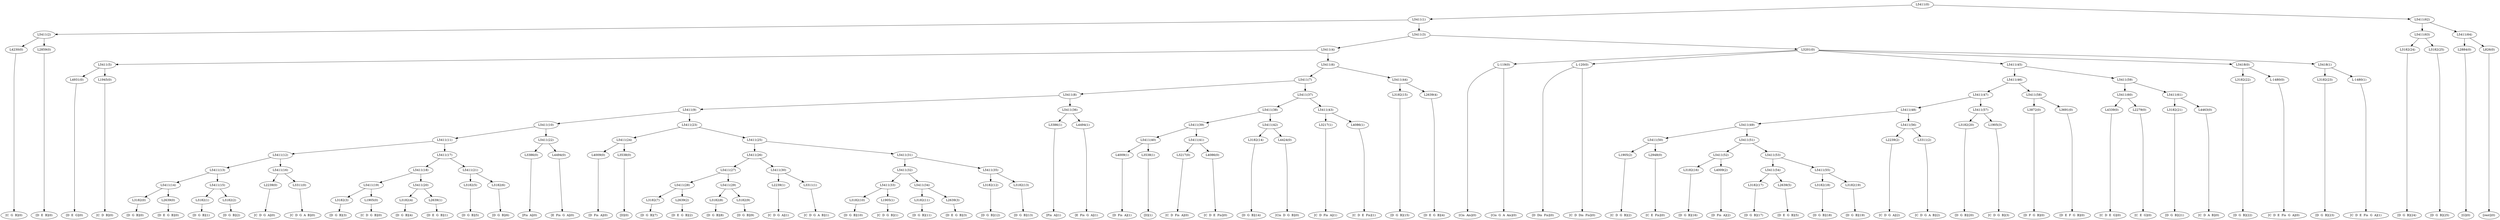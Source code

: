 digraph sample{
"L4230(0)"->"[C  G  B](0)"
"L2859(0)"->"[D  E  B](0)"
"L5411(2)"->"L4230(0)"
"L5411(2)"->"L2859(0)"
"L4931(0)"->"[D  E  G](0)"
"L1945(0)"->"[C  D  B](0)"
"L5411(5)"->"L4931(0)"
"L5411(5)"->"L1945(0)"
"L3182(0)"->"[D  G  B](0)"
"L2639(0)"->"[D  E  G  B](0)"
"L5411(14)"->"L3182(0)"
"L5411(14)"->"L2639(0)"
"L3182(1)"->"[D  G  B](1)"
"L3182(2)"->"[D  G  B](2)"
"L5411(15)"->"L3182(1)"
"L5411(15)"->"L3182(2)"
"L5411(13)"->"L5411(14)"
"L5411(13)"->"L5411(15)"
"L2239(0)"->"[C  D  G  A](0)"
"L3311(0)"->"[C  D  G  A  B](0)"
"L5411(16)"->"L2239(0)"
"L5411(16)"->"L3311(0)"
"L5411(12)"->"L5411(13)"
"L5411(12)"->"L5411(16)"
"L3182(3)"->"[D  G  B](3)"
"L1905(0)"->"[C  D  G  B](0)"
"L5411(19)"->"L3182(3)"
"L5411(19)"->"L1905(0)"
"L3182(4)"->"[D  G  B](4)"
"L2639(1)"->"[D  E  G  B](1)"
"L5411(20)"->"L3182(4)"
"L5411(20)"->"L2639(1)"
"L5411(18)"->"L5411(19)"
"L5411(18)"->"L5411(20)"
"L3182(5)"->"[D  G  B](5)"
"L3182(6)"->"[D  G  B](6)"
"L5411(21)"->"L3182(5)"
"L5411(21)"->"L3182(6)"
"L5411(17)"->"L5411(18)"
"L5411(17)"->"L5411(21)"
"L5411(11)"->"L5411(12)"
"L5411(11)"->"L5411(17)"
"L3386(0)"->"[Fis  A](0)"
"L4494(0)"->"[E  Fis  G  A](0)"
"L5411(22)"->"L3386(0)"
"L5411(22)"->"L4494(0)"
"L5411(10)"->"L5411(11)"
"L5411(10)"->"L5411(22)"
"L4009(0)"->"[D  Fis  A](0)"
"L3538(0)"->"[D](0)"
"L5411(24)"->"L4009(0)"
"L5411(24)"->"L3538(0)"
"L3182(7)"->"[D  G  B](7)"
"L2639(2)"->"[D  E  G  B](2)"
"L5411(28)"->"L3182(7)"
"L5411(28)"->"L2639(2)"
"L3182(8)"->"[D  G  B](8)"
"L3182(9)"->"[D  G  B](9)"
"L5411(29)"->"L3182(8)"
"L5411(29)"->"L3182(9)"
"L5411(27)"->"L5411(28)"
"L5411(27)"->"L5411(29)"
"L2239(1)"->"[C  D  G  A](1)"
"L3311(1)"->"[C  D  G  A  B](1)"
"L5411(30)"->"L2239(1)"
"L5411(30)"->"L3311(1)"
"L5411(26)"->"L5411(27)"
"L5411(26)"->"L5411(30)"
"L3182(10)"->"[D  G  B](10)"
"L1905(1)"->"[C  D  G  B](1)"
"L5411(33)"->"L3182(10)"
"L5411(33)"->"L1905(1)"
"L3182(11)"->"[D  G  B](11)"
"L2639(3)"->"[D  E  G  B](3)"
"L5411(34)"->"L3182(11)"
"L5411(34)"->"L2639(3)"
"L5411(32)"->"L5411(33)"
"L5411(32)"->"L5411(34)"
"L3182(12)"->"[D  G  B](12)"
"L3182(13)"->"[D  G  B](13)"
"L5411(35)"->"L3182(12)"
"L5411(35)"->"L3182(13)"
"L5411(31)"->"L5411(32)"
"L5411(31)"->"L5411(35)"
"L5411(25)"->"L5411(26)"
"L5411(25)"->"L5411(31)"
"L5411(23)"->"L5411(24)"
"L5411(23)"->"L5411(25)"
"L5411(9)"->"L5411(10)"
"L5411(9)"->"L5411(23)"
"L3386(1)"->"[Fis  A](1)"
"L4494(1)"->"[E  Fis  G  A](1)"
"L5411(36)"->"L3386(1)"
"L5411(36)"->"L4494(1)"
"L5411(8)"->"L5411(9)"
"L5411(8)"->"L5411(36)"
"L4009(1)"->"[D  Fis  A](1)"
"L3538(1)"->"[D](1)"
"L5411(40)"->"L4009(1)"
"L5411(40)"->"L3538(1)"
"L3217(0)"->"[C  D  Fis  A](0)"
"L4086(0)"->"[C  D  E  Fis](0)"
"L5411(41)"->"L3217(0)"
"L5411(41)"->"L4086(0)"
"L5411(39)"->"L5411(40)"
"L5411(39)"->"L5411(41)"
"L3182(14)"->"[D  G  B](14)"
"L4424(0)"->"[Cis  D  G  B](0)"
"L5411(42)"->"L3182(14)"
"L5411(42)"->"L4424(0)"
"L5411(38)"->"L5411(39)"
"L5411(38)"->"L5411(42)"
"L3217(1)"->"[C  D  Fis  A](1)"
"L4086(1)"->"[C  D  E  Fis](1)"
"L5411(43)"->"L3217(1)"
"L5411(43)"->"L4086(1)"
"L5411(37)"->"L5411(38)"
"L5411(37)"->"L5411(43)"
"L5411(7)"->"L5411(8)"
"L5411(7)"->"L5411(37)"
"L3182(15)"->"[D  G  B](15)"
"L2639(4)"->"[D  E  G  B](4)"
"L5411(44)"->"L3182(15)"
"L5411(44)"->"L2639(4)"
"L5411(6)"->"L5411(7)"
"L5411(6)"->"L5411(44)"
"L5411(4)"->"L5411(5)"
"L5411(4)"->"L5411(6)"
"L-119(0)"->"[Cis  Ais](0)"
"L-119(0)"->"[Cis  G  A  Ais](0)"
"L-120(0)"->"[D  Dis  Fis](0)"
"L-120(0)"->"[C  D  Dis  Fis](0)"
"L1905(2)"->"[C  D  G  B](2)"
"L2948(0)"->"[C  E  Fis](0)"
"L5411(50)"->"L1905(2)"
"L5411(50)"->"L2948(0)"
"L3182(16)"->"[D  G  B](16)"
"L4009(2)"->"[D  Fis  A](2)"
"L5411(52)"->"L3182(16)"
"L5411(52)"->"L4009(2)"
"L3182(17)"->"[D  G  B](17)"
"L2639(5)"->"[D  E  G  B](5)"
"L5411(54)"->"L3182(17)"
"L5411(54)"->"L2639(5)"
"L3182(18)"->"[D  G  B](18)"
"L3182(19)"->"[D  G  B](19)"
"L5411(55)"->"L3182(18)"
"L5411(55)"->"L3182(19)"
"L5411(53)"->"L5411(54)"
"L5411(53)"->"L5411(55)"
"L5411(51)"->"L5411(52)"
"L5411(51)"->"L5411(53)"
"L5411(49)"->"L5411(50)"
"L5411(49)"->"L5411(51)"
"L2239(2)"->"[C  D  G  A](2)"
"L3311(2)"->"[C  D  G  A  B](2)"
"L5411(56)"->"L2239(2)"
"L5411(56)"->"L3311(2)"
"L5411(48)"->"L5411(49)"
"L5411(48)"->"L5411(56)"
"L3182(20)"->"[D  G  B](20)"
"L1905(3)"->"[C  D  G  B](3)"
"L5411(57)"->"L3182(20)"
"L5411(57)"->"L1905(3)"
"L5411(47)"->"L5411(48)"
"L5411(47)"->"L5411(57)"
"L3872(0)"->"[D  F  G  B](0)"
"L3691(0)"->"[D  E  F  G  B](0)"
"L5411(58)"->"L3872(0)"
"L5411(58)"->"L3691(0)"
"L5411(46)"->"L5411(47)"
"L5411(46)"->"L5411(58)"
"L4339(0)"->"[C  D  E  G](0)"
"L2279(0)"->"[C  E  G](0)"
"L5411(60)"->"L4339(0)"
"L5411(60)"->"L2279(0)"
"L3182(21)"->"[D  G  B](21)"
"L4463(0)"->"[C  D  A  B](0)"
"L5411(61)"->"L3182(21)"
"L5411(61)"->"L4463(0)"
"L5411(59)"->"L5411(60)"
"L5411(59)"->"L5411(61)"
"L5411(45)"->"L5411(46)"
"L5411(45)"->"L5411(59)"
"L3182(22)"->"[D  G  B](22)"
"L-1480(0)"->"[C  D  E  Fis  G  A](0)"
"L5418(0)"->"L3182(22)"
"L5418(0)"->"L-1480(0)"
"L3182(23)"->"[D  G  B](23)"
"L-1480(1)"->"[C  D  E  Fis  G  A](1)"
"L5418(1)"->"L3182(23)"
"L5418(1)"->"L-1480(1)"
"L5201(0)"->"L-119(0)"
"L5201(0)"->"L-120(0)"
"L5201(0)"->"L5411(45)"
"L5201(0)"->"L5418(0)"
"L5201(0)"->"L5418(1)"
"L5411(3)"->"L5411(4)"
"L5411(3)"->"L5201(0)"
"L5411(1)"->"L5411(2)"
"L5411(1)"->"L5411(3)"
"L3182(24)"->"[D  G  B](24)"
"L3182(25)"->"[D  G  B](25)"
"L5411(63)"->"L3182(24)"
"L5411(63)"->"L3182(25)"
"L2884(0)"->"[G](0)"
"L826(0)"->"[rest](0)"
"L5411(64)"->"L2884(0)"
"L5411(64)"->"L826(0)"
"L5411(62)"->"L5411(63)"
"L5411(62)"->"L5411(64)"
"L5411(0)"->"L5411(1)"
"L5411(0)"->"L5411(62)"
{rank = min; "L5411(0)"}
{rank = same; "L5411(1)"; "L5411(62)";}
{rank = same; "L5411(2)"; "L5411(3)"; "L5411(63)"; "L5411(64)";}
{rank = same; "L4230(0)"; "L2859(0)"; "L5411(4)"; "L5201(0)"; "L3182(24)"; "L3182(25)"; "L2884(0)"; "L826(0)";}
{rank = same; "L5411(5)"; "L5411(6)"; "L-119(0)"; "L-120(0)"; "L5411(45)"; "L5418(0)"; "L5418(1)";}
{rank = same; "L4931(0)"; "L1945(0)"; "L5411(7)"; "L5411(44)"; "L5411(46)"; "L5411(59)"; "L3182(22)"; "L-1480(0)"; "L3182(23)"; "L-1480(1)";}
{rank = same; "L5411(8)"; "L5411(37)"; "L3182(15)"; "L2639(4)"; "L5411(47)"; "L5411(58)"; "L5411(60)"; "L5411(61)";}
{rank = same; "L5411(9)"; "L5411(36)"; "L5411(38)"; "L5411(43)"; "L5411(48)"; "L5411(57)"; "L3872(0)"; "L3691(0)"; "L4339(0)"; "L2279(0)"; "L3182(21)"; "L4463(0)";}
{rank = same; "L5411(10)"; "L5411(23)"; "L3386(1)"; "L4494(1)"; "L5411(39)"; "L5411(42)"; "L3217(1)"; "L4086(1)"; "L5411(49)"; "L5411(56)"; "L3182(20)"; "L1905(3)";}
{rank = same; "L5411(11)"; "L5411(22)"; "L5411(24)"; "L5411(25)"; "L5411(40)"; "L5411(41)"; "L3182(14)"; "L4424(0)"; "L5411(50)"; "L5411(51)"; "L2239(2)"; "L3311(2)";}
{rank = same; "L5411(12)"; "L5411(17)"; "L3386(0)"; "L4494(0)"; "L4009(0)"; "L3538(0)"; "L5411(26)"; "L5411(31)"; "L4009(1)"; "L3538(1)"; "L3217(0)"; "L4086(0)"; "L1905(2)"; "L2948(0)"; "L5411(52)"; "L5411(53)";}
{rank = same; "L5411(13)"; "L5411(16)"; "L5411(18)"; "L5411(21)"; "L5411(27)"; "L5411(30)"; "L5411(32)"; "L5411(35)"; "L3182(16)"; "L4009(2)"; "L5411(54)"; "L5411(55)";}
{rank = same; "L5411(14)"; "L5411(15)"; "L2239(0)"; "L3311(0)"; "L5411(19)"; "L5411(20)"; "L3182(5)"; "L3182(6)"; "L5411(28)"; "L5411(29)"; "L2239(1)"; "L3311(1)"; "L5411(33)"; "L5411(34)"; "L3182(12)"; "L3182(13)"; "L3182(17)"; "L2639(5)"; "L3182(18)"; "L3182(19)";}
{rank = same; "L3182(0)"; "L2639(0)"; "L3182(1)"; "L3182(2)"; "L3182(3)"; "L1905(0)"; "L3182(4)"; "L2639(1)"; "L3182(7)"; "L2639(2)"; "L3182(8)"; "L3182(9)"; "L3182(10)"; "L1905(1)"; "L3182(11)"; "L2639(3)";}
{rank = max; "[C  D  A  B](0)"; "[C  D  B](0)"; "[C  D  Dis  Fis](0)"; "[C  D  E  Fis  G  A](0)"; "[C  D  E  Fis  G  A](1)"; "[C  D  E  Fis](0)"; "[C  D  E  Fis](1)"; "[C  D  E  G](0)"; "[C  D  Fis  A](0)"; "[C  D  Fis  A](1)"; "[C  D  G  A  B](0)"; "[C  D  G  A  B](1)"; "[C  D  G  A  B](2)"; "[C  D  G  A](0)"; "[C  D  G  A](1)"; "[C  D  G  A](2)"; "[C  D  G  B](0)"; "[C  D  G  B](1)"; "[C  D  G  B](2)"; "[C  D  G  B](3)"; "[C  E  Fis](0)"; "[C  E  G](0)"; "[C  G  B](0)"; "[Cis  Ais](0)"; "[Cis  D  G  B](0)"; "[Cis  G  A  Ais](0)"; "[D  Dis  Fis](0)"; "[D  E  B](0)"; "[D  E  F  G  B](0)"; "[D  E  G  B](0)"; "[D  E  G  B](1)"; "[D  E  G  B](2)"; "[D  E  G  B](3)"; "[D  E  G  B](4)"; "[D  E  G  B](5)"; "[D  E  G](0)"; "[D  F  G  B](0)"; "[D  Fis  A](0)"; "[D  Fis  A](1)"; "[D  Fis  A](2)"; "[D  G  B](0)"; "[D  G  B](1)"; "[D  G  B](10)"; "[D  G  B](11)"; "[D  G  B](12)"; "[D  G  B](13)"; "[D  G  B](14)"; "[D  G  B](15)"; "[D  G  B](16)"; "[D  G  B](17)"; "[D  G  B](18)"; "[D  G  B](19)"; "[D  G  B](2)"; "[D  G  B](20)"; "[D  G  B](21)"; "[D  G  B](22)"; "[D  G  B](23)"; "[D  G  B](24)"; "[D  G  B](25)"; "[D  G  B](3)"; "[D  G  B](4)"; "[D  G  B](5)"; "[D  G  B](6)"; "[D  G  B](7)"; "[D  G  B](8)"; "[D  G  B](9)"; "[D](0)"; "[D](1)"; "[E  Fis  G  A](0)"; "[E  Fis  G  A](1)"; "[Fis  A](0)"; "[Fis  A](1)"; "[G](0)"; "[rest](0)";}
}
